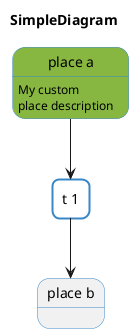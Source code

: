 @startuml
allow_mixing
title SimpleDiagram
skinparam titleBorderRoundCorner 15
skinparam titleBorderThickness 2
skinparam state {
    BackgroundColor<<initial>> #87b741
    BackgroundColor<<marked>> #3887C6
    BorderColor #3887C6
    BorderColor<<marked>> Black
    FontColor<<marked>> White
}
skinparam agent {
    BackgroundColor #ffffff
    BorderColor #3887C6
}
state "place a" <<initial>>
"place a" : My custom
"place a" : place description
state "place b"
agent "t 1"
"place a" --> "t 1"
"t 1" --> "place b"
@enduml
